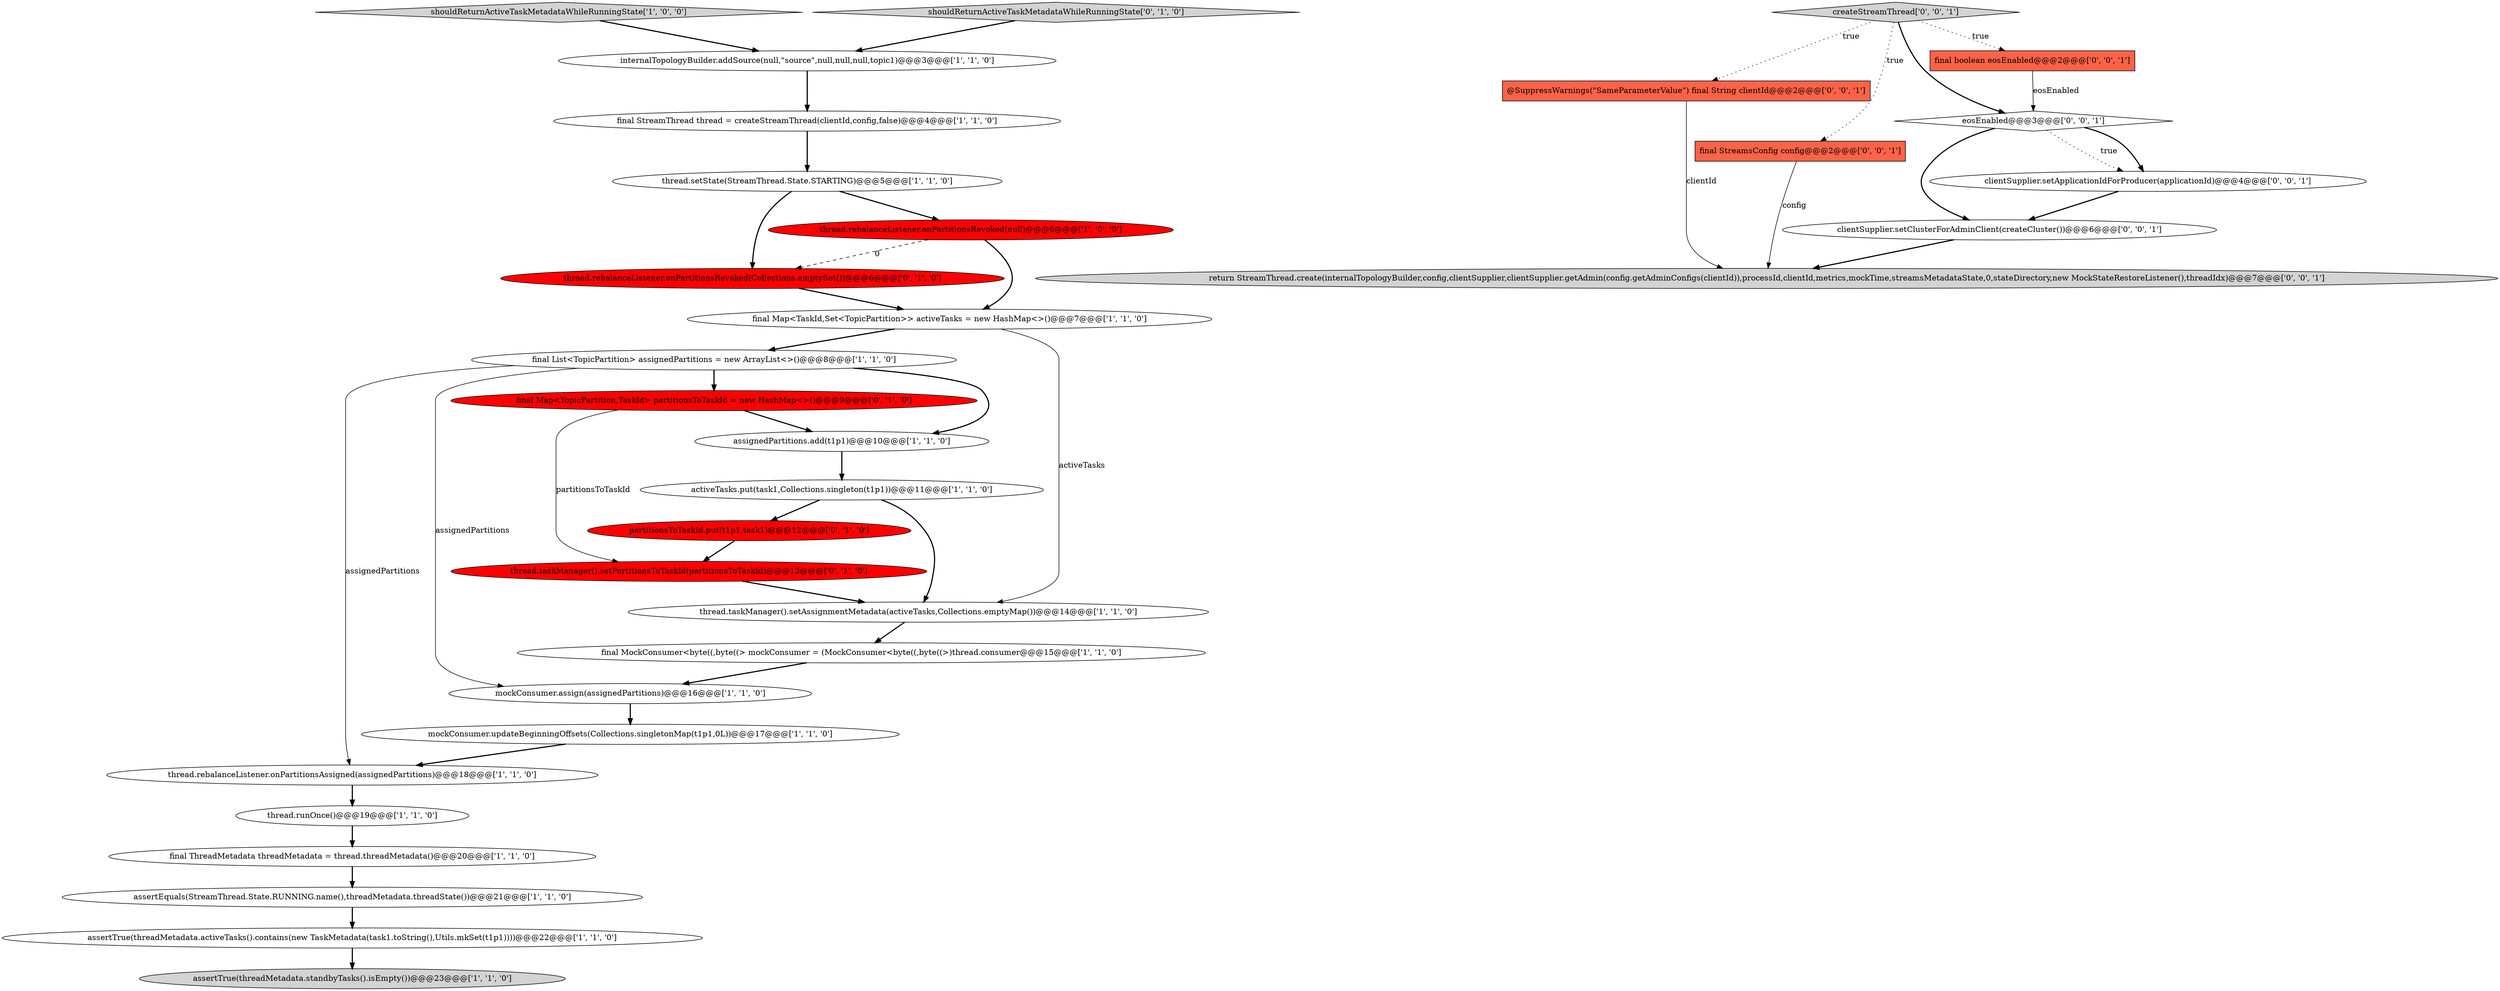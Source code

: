 digraph {
15 [style = filled, label = "thread.setState(StreamThread.State.STARTING)@@@5@@@['1', '1', '0']", fillcolor = white, shape = ellipse image = "AAA0AAABBB1BBB"];
13 [style = filled, label = "final StreamThread thread = createStreamThread(clientId,config,false)@@@4@@@['1', '1', '0']", fillcolor = white, shape = ellipse image = "AAA0AAABBB1BBB"];
0 [style = filled, label = "assertTrue(threadMetadata.standbyTasks().isEmpty())@@@23@@@['1', '1', '0']", fillcolor = lightgray, shape = ellipse image = "AAA0AAABBB1BBB"];
20 [style = filled, label = "final Map<TopicPartition,TaskId> partitionsToTaskId = new HashMap<>()@@@9@@@['0', '1', '0']", fillcolor = red, shape = ellipse image = "AAA1AAABBB2BBB"];
30 [style = filled, label = "clientSupplier.setClusterForAdminClient(createCluster())@@@6@@@['0', '0', '1']", fillcolor = white, shape = ellipse image = "AAA0AAABBB3BBB"];
8 [style = filled, label = "internalTopologyBuilder.addSource(null,\"source\",null,null,null,topic1)@@@3@@@['1', '1', '0']", fillcolor = white, shape = ellipse image = "AAA0AAABBB1BBB"];
21 [style = filled, label = "thread.taskManager().setPartitionsToTaskId(partitionsToTaskId)@@@13@@@['0', '1', '0']", fillcolor = red, shape = ellipse image = "AAA1AAABBB2BBB"];
25 [style = filled, label = "clientSupplier.setApplicationIdForProducer(applicationId)@@@4@@@['0', '0', '1']", fillcolor = white, shape = ellipse image = "AAA0AAABBB3BBB"];
6 [style = filled, label = "final List<TopicPartition> assignedPartitions = new ArrayList<>()@@@8@@@['1', '1', '0']", fillcolor = white, shape = ellipse image = "AAA0AAABBB1BBB"];
2 [style = filled, label = "assignedPartitions.add(t1p1)@@@10@@@['1', '1', '0']", fillcolor = white, shape = ellipse image = "AAA0AAABBB1BBB"];
12 [style = filled, label = "assertTrue(threadMetadata.activeTasks().contains(new TaskMetadata(task1.toString(),Utils.mkSet(t1p1))))@@@22@@@['1', '1', '0']", fillcolor = white, shape = ellipse image = "AAA0AAABBB1BBB"];
31 [style = filled, label = "@SuppressWarnings(\"SameParameterValue\") final String clientId@@@2@@@['0', '0', '1']", fillcolor = tomato, shape = box image = "AAA0AAABBB3BBB"];
9 [style = filled, label = "shouldReturnActiveTaskMetadataWhileRunningState['1', '0', '0']", fillcolor = lightgray, shape = diamond image = "AAA0AAABBB1BBB"];
3 [style = filled, label = "assertEquals(StreamThread.State.RUNNING.name(),threadMetadata.threadState())@@@21@@@['1', '1', '0']", fillcolor = white, shape = ellipse image = "AAA0AAABBB1BBB"];
18 [style = filled, label = "final ThreadMetadata threadMetadata = thread.threadMetadata()@@@20@@@['1', '1', '0']", fillcolor = white, shape = ellipse image = "AAA0AAABBB1BBB"];
4 [style = filled, label = "thread.rebalanceListener.onPartitionsAssigned(assignedPartitions)@@@18@@@['1', '1', '0']", fillcolor = white, shape = ellipse image = "AAA0AAABBB1BBB"];
16 [style = filled, label = "activeTasks.put(task1,Collections.singleton(t1p1))@@@11@@@['1', '1', '0']", fillcolor = white, shape = ellipse image = "AAA0AAABBB1BBB"];
19 [style = filled, label = "shouldReturnActiveTaskMetadataWhileRunningState['0', '1', '0']", fillcolor = lightgray, shape = diamond image = "AAA0AAABBB2BBB"];
11 [style = filled, label = "final Map<TaskId,Set<TopicPartition>> activeTasks = new HashMap<>()@@@7@@@['1', '1', '0']", fillcolor = white, shape = ellipse image = "AAA0AAABBB1BBB"];
14 [style = filled, label = "final MockConsumer<byte((,byte((> mockConsumer = (MockConsumer<byte((,byte((>)thread.consumer@@@15@@@['1', '1', '0']", fillcolor = white, shape = ellipse image = "AAA0AAABBB1BBB"];
5 [style = filled, label = "mockConsumer.assign(assignedPartitions)@@@16@@@['1', '1', '0']", fillcolor = white, shape = ellipse image = "AAA0AAABBB1BBB"];
22 [style = filled, label = "partitionsToTaskId.put(t1p1,task1)@@@12@@@['0', '1', '0']", fillcolor = red, shape = ellipse image = "AAA1AAABBB2BBB"];
28 [style = filled, label = "eosEnabled@@@3@@@['0', '0', '1']", fillcolor = white, shape = diamond image = "AAA0AAABBB3BBB"];
29 [style = filled, label = "final StreamsConfig config@@@2@@@['0', '0', '1']", fillcolor = tomato, shape = box image = "AAA0AAABBB3BBB"];
23 [style = filled, label = "thread.rebalanceListener.onPartitionsRevoked(Collections.emptySet())@@@6@@@['0', '1', '0']", fillcolor = red, shape = ellipse image = "AAA1AAABBB2BBB"];
17 [style = filled, label = "mockConsumer.updateBeginningOffsets(Collections.singletonMap(t1p1,0L))@@@17@@@['1', '1', '0']", fillcolor = white, shape = ellipse image = "AAA0AAABBB1BBB"];
1 [style = filled, label = "thread.rebalanceListener.onPartitionsRevoked(null)@@@6@@@['1', '0', '0']", fillcolor = red, shape = ellipse image = "AAA1AAABBB1BBB"];
27 [style = filled, label = "final boolean eosEnabled@@@2@@@['0', '0', '1']", fillcolor = tomato, shape = box image = "AAA0AAABBB3BBB"];
10 [style = filled, label = "thread.runOnce()@@@19@@@['1', '1', '0']", fillcolor = white, shape = ellipse image = "AAA0AAABBB1BBB"];
26 [style = filled, label = "return StreamThread.create(internalTopologyBuilder,config,clientSupplier,clientSupplier.getAdmin(config.getAdminConfigs(clientId)),processId,clientId,metrics,mockTime,streamsMetadataState,0,stateDirectory,new MockStateRestoreListener(),threadIdx)@@@7@@@['0', '0', '1']", fillcolor = lightgray, shape = ellipse image = "AAA0AAABBB3BBB"];
7 [style = filled, label = "thread.taskManager().setAssignmentMetadata(activeTasks,Collections.emptyMap())@@@14@@@['1', '1', '0']", fillcolor = white, shape = ellipse image = "AAA0AAABBB1BBB"];
24 [style = filled, label = "createStreamThread['0', '0', '1']", fillcolor = lightgray, shape = diamond image = "AAA0AAABBB3BBB"];
4->10 [style = bold, label=""];
10->18 [style = bold, label=""];
15->23 [style = bold, label=""];
18->3 [style = bold, label=""];
24->28 [style = bold, label=""];
31->26 [style = solid, label="clientId"];
28->30 [style = bold, label=""];
25->30 [style = bold, label=""];
24->29 [style = dotted, label="true"];
28->25 [style = dotted, label="true"];
11->6 [style = bold, label=""];
30->26 [style = bold, label=""];
24->31 [style = dotted, label="true"];
16->7 [style = bold, label=""];
22->21 [style = bold, label=""];
3->12 [style = bold, label=""];
24->27 [style = dotted, label="true"];
16->22 [style = bold, label=""];
9->8 [style = bold, label=""];
5->17 [style = bold, label=""];
12->0 [style = bold, label=""];
19->8 [style = bold, label=""];
29->26 [style = solid, label="config"];
1->11 [style = bold, label=""];
7->14 [style = bold, label=""];
6->2 [style = bold, label=""];
20->2 [style = bold, label=""];
6->20 [style = bold, label=""];
27->28 [style = solid, label="eosEnabled"];
20->21 [style = solid, label="partitionsToTaskId"];
11->7 [style = solid, label="activeTasks"];
28->25 [style = bold, label=""];
21->7 [style = bold, label=""];
13->15 [style = bold, label=""];
6->4 [style = solid, label="assignedPartitions"];
23->11 [style = bold, label=""];
6->5 [style = solid, label="assignedPartitions"];
1->23 [style = dashed, label="0"];
17->4 [style = bold, label=""];
8->13 [style = bold, label=""];
14->5 [style = bold, label=""];
15->1 [style = bold, label=""];
2->16 [style = bold, label=""];
}
